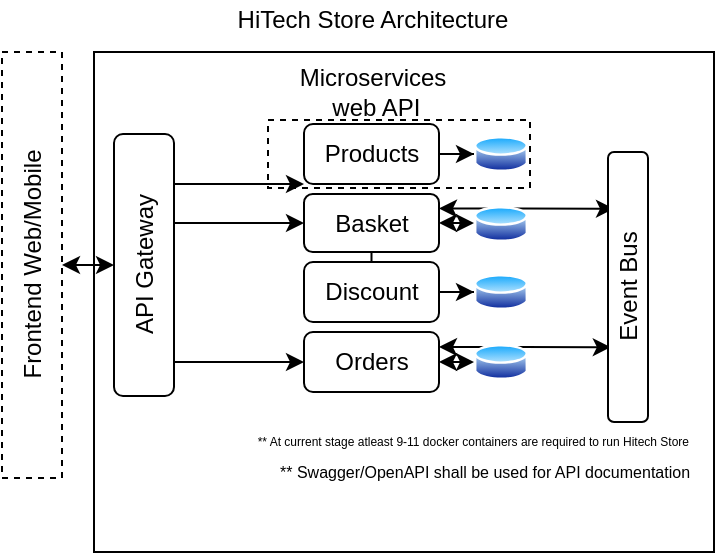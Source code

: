 <mxfile version="13.9.9" type="device"><diagram id="5i2J-XhJFVrJ_qxwk3kF" name="Page-1"><mxGraphModel dx="517" dy="384" grid="1" gridSize="10" guides="1" tooltips="1" connect="1" arrows="1" fold="1" page="1" pageScale="1" pageWidth="850" pageHeight="1100" math="0" shadow="0"><root><mxCell id="0"/><mxCell id="1" parent="0"/><mxCell id="sPv2EcarjjfK9QbqJi8g-32" value="" style="rounded=0;whiteSpace=wrap;html=1;" parent="1" vertex="1"><mxGeometry x="750" y="330" width="310" height="250" as="geometry"/></mxCell><mxCell id="sPv2EcarjjfK9QbqJi8g-33" value="" style="rounded=0;whiteSpace=wrap;html=1;dashed=1;" parent="1" vertex="1"><mxGeometry x="837" y="364" width="131" height="34" as="geometry"/></mxCell><mxCell id="sPv2EcarjjfK9QbqJi8g-12" style="edgeStyle=orthogonalEdgeStyle;rounded=0;orthogonalLoop=1;jettySize=auto;html=1;entryX=0;entryY=0.5;entryDx=0;entryDy=0;" parent="1" source="sPv2EcarjjfK9QbqJi8g-2" target="sPv2EcarjjfK9QbqJi8g-7" edge="1"><mxGeometry relative="1" as="geometry"/></mxCell><mxCell id="sPv2EcarjjfK9QbqJi8g-2" value="Products" style="rounded=1;whiteSpace=wrap;html=1;" parent="1" vertex="1"><mxGeometry x="855" y="366" width="67.5" height="30" as="geometry"/></mxCell><mxCell id="sPv2EcarjjfK9QbqJi8g-40" style="edgeStyle=orthogonalEdgeStyle;rounded=0;orthogonalLoop=1;jettySize=auto;html=1;entryX=0.5;entryY=0;entryDx=0;entryDy=0;startArrow=none;startFill=0;endArrow=none;endFill=0;" parent="1" source="sPv2EcarjjfK9QbqJi8g-3" target="sPv2EcarjjfK9QbqJi8g-4" edge="1"><mxGeometry relative="1" as="geometry"/></mxCell><mxCell id="qGLKMLTeU9tnsHa8YRcj-5" style="edgeStyle=orthogonalEdgeStyle;rounded=0;orthogonalLoop=1;jettySize=auto;html=1;exitX=1;exitY=0.5;exitDx=0;exitDy=0;entryX=0;entryY=0.5;entryDx=0;entryDy=0;startArrow=classic;startFill=1;" edge="1" parent="1" source="sPv2EcarjjfK9QbqJi8g-3" target="sPv2EcarjjfK9QbqJi8g-8"><mxGeometry relative="1" as="geometry"/></mxCell><mxCell id="qGLKMLTeU9tnsHa8YRcj-7" style="edgeStyle=orthogonalEdgeStyle;rounded=0;orthogonalLoop=1;jettySize=auto;html=1;exitX=1;exitY=0.25;exitDx=0;exitDy=0;entryX=0.15;entryY=0.21;entryDx=0;entryDy=0;entryPerimeter=0;startArrow=classic;startFill=1;" edge="1" parent="1" source="sPv2EcarjjfK9QbqJi8g-3" target="sPv2EcarjjfK9QbqJi8g-17"><mxGeometry relative="1" as="geometry"/></mxCell><mxCell id="sPv2EcarjjfK9QbqJi8g-3" value="Basket" style="rounded=1;whiteSpace=wrap;html=1;" parent="1" vertex="1"><mxGeometry x="855" y="401" width="67.5" height="29" as="geometry"/></mxCell><mxCell id="sPv2EcarjjfK9QbqJi8g-14" style="edgeStyle=orthogonalEdgeStyle;rounded=0;orthogonalLoop=1;jettySize=auto;html=1;entryX=0;entryY=0.5;entryDx=0;entryDy=0;" parent="1" source="sPv2EcarjjfK9QbqJi8g-4" target="sPv2EcarjjfK9QbqJi8g-9" edge="1"><mxGeometry relative="1" as="geometry"/></mxCell><mxCell id="sPv2EcarjjfK9QbqJi8g-4" value="Discount" style="rounded=1;whiteSpace=wrap;html=1;" parent="1" vertex="1"><mxGeometry x="855" y="435" width="67.5" height="30" as="geometry"/></mxCell><mxCell id="sPv2EcarjjfK9QbqJi8g-7" value="" style="aspect=fixed;perimeter=ellipsePerimeter;html=1;align=center;shadow=0;dashed=0;spacingTop=3;image;image=img/lib/active_directory/database.svg;" parent="1" vertex="1"><mxGeometry x="940" y="371" width="27.03" height="20" as="geometry"/></mxCell><mxCell id="sPv2EcarjjfK9QbqJi8g-8" value="" style="aspect=fixed;perimeter=ellipsePerimeter;html=1;align=center;shadow=0;dashed=0;spacingTop=3;image;image=img/lib/active_directory/database.svg;" parent="1" vertex="1"><mxGeometry x="940" y="406" width="27.03" height="20" as="geometry"/></mxCell><mxCell id="sPv2EcarjjfK9QbqJi8g-9" value="" style="aspect=fixed;perimeter=ellipsePerimeter;html=1;align=center;shadow=0;dashed=0;spacingTop=3;image;image=img/lib/active_directory/database.svg;" parent="1" vertex="1"><mxGeometry x="940" y="440" width="27.03" height="20" as="geometry"/></mxCell><mxCell id="qGLKMLTeU9tnsHa8YRcj-3" style="edgeStyle=orthogonalEdgeStyle;rounded=0;orthogonalLoop=1;jettySize=auto;html=1;exitX=1;exitY=0.5;exitDx=0;exitDy=0;entryX=0;entryY=0.5;entryDx=0;entryDy=0;startArrow=classic;startFill=1;" edge="1" parent="1" source="sPv2EcarjjfK9QbqJi8g-10" target="sPv2EcarjjfK9QbqJi8g-11"><mxGeometry relative="1" as="geometry"/></mxCell><mxCell id="qGLKMLTeU9tnsHa8YRcj-8" style="edgeStyle=orthogonalEdgeStyle;rounded=0;orthogonalLoop=1;jettySize=auto;html=1;exitX=1;exitY=0.25;exitDx=0;exitDy=0;entryX=0.07;entryY=0.723;entryDx=0;entryDy=0;entryPerimeter=0;startArrow=classic;startFill=1;" edge="1" parent="1" source="sPv2EcarjjfK9QbqJi8g-10" target="sPv2EcarjjfK9QbqJi8g-17"><mxGeometry relative="1" as="geometry"/></mxCell><mxCell id="sPv2EcarjjfK9QbqJi8g-10" value="Orders" style="rounded=1;whiteSpace=wrap;html=1;" parent="1" vertex="1"><mxGeometry x="855" y="470" width="67.5" height="30" as="geometry"/></mxCell><mxCell id="sPv2EcarjjfK9QbqJi8g-11" value="" style="aspect=fixed;perimeter=ellipsePerimeter;html=1;align=center;shadow=0;dashed=0;spacingTop=3;image;image=img/lib/active_directory/database.svg;" parent="1" vertex="1"><mxGeometry x="940" y="475" width="27.03" height="20" as="geometry"/></mxCell><mxCell id="sPv2EcarjjfK9QbqJi8g-17" value="Event Bus" style="rounded=1;whiteSpace=wrap;html=1;horizontal=0;" parent="1" vertex="1"><mxGeometry x="1007" y="380" width="20" height="135" as="geometry"/></mxCell><mxCell id="sPv2EcarjjfK9QbqJi8g-21" style="edgeStyle=orthogonalEdgeStyle;rounded=0;orthogonalLoop=1;jettySize=auto;html=1;startArrow=none;startFill=0;" parent="1" source="sPv2EcarjjfK9QbqJi8g-20" target="sPv2EcarjjfK9QbqJi8g-2" edge="1"><mxGeometry relative="1" as="geometry"><Array as="points"><mxPoint x="760" y="381"/><mxPoint x="760" y="381"/></Array></mxGeometry></mxCell><mxCell id="sPv2EcarjjfK9QbqJi8g-22" style="edgeStyle=orthogonalEdgeStyle;rounded=0;orthogonalLoop=1;jettySize=auto;html=1;entryX=0;entryY=0.5;entryDx=0;entryDy=0;startArrow=none;startFill=0;" parent="1" source="sPv2EcarjjfK9QbqJi8g-20" target="sPv2EcarjjfK9QbqJi8g-3" edge="1"><mxGeometry relative="1" as="geometry"><Array as="points"><mxPoint x="760" y="416"/><mxPoint x="760" y="416"/></Array></mxGeometry></mxCell><mxCell id="sPv2EcarjjfK9QbqJi8g-23" style="edgeStyle=orthogonalEdgeStyle;rounded=0;orthogonalLoop=1;jettySize=auto;html=1;startArrow=none;startFill=0;entryX=0;entryY=0.5;entryDx=0;entryDy=0;" parent="1" source="sPv2EcarjjfK9QbqJi8g-20" target="sPv2EcarjjfK9QbqJi8g-10" edge="1"><mxGeometry relative="1" as="geometry"><Array as="points"><mxPoint x="760" y="485"/><mxPoint x="760" y="485"/></Array></mxGeometry></mxCell><mxCell id="sPv2EcarjjfK9QbqJi8g-20" value="API Gateway" style="rounded=1;whiteSpace=wrap;html=1;horizontal=0;" parent="1" vertex="1"><mxGeometry x="760" y="371" width="30" height="131" as="geometry"/></mxCell><mxCell id="sPv2EcarjjfK9QbqJi8g-27" value="Microservices&lt;br&gt;&amp;nbsp;web API" style="text;html=1;align=center;verticalAlign=middle;resizable=0;points=[];autosize=1;" parent="1" vertex="1"><mxGeometry x="843.75" y="335" width="90" height="30" as="geometry"/></mxCell><mxCell id="sPv2EcarjjfK9QbqJi8g-37" style="edgeStyle=orthogonalEdgeStyle;rounded=0;orthogonalLoop=1;jettySize=auto;html=1;startArrow=classic;startFill=1;" parent="1" source="sPv2EcarjjfK9QbqJi8g-35" target="sPv2EcarjjfK9QbqJi8g-20" edge="1"><mxGeometry relative="1" as="geometry"/></mxCell><mxCell id="sPv2EcarjjfK9QbqJi8g-35" value="Frontend Web/Mobile" style="rounded=0;whiteSpace=wrap;html=1;dashed=1;horizontal=0;" parent="1" vertex="1"><mxGeometry x="704" y="330" width="30" height="213" as="geometry"/></mxCell><mxCell id="sPv2EcarjjfK9QbqJi8g-39" value="HiTech Store Architecture" style="text;html=1;align=center;verticalAlign=middle;resizable=0;points=[];autosize=1;" parent="1" vertex="1"><mxGeometry x="813.75" y="304" width="150" height="20" as="geometry"/></mxCell><mxCell id="sPv2EcarjjfK9QbqJi8g-41" value="** Swagger/OpenAPI shall be used for API documentation" style="text;html=1;align=center;verticalAlign=middle;resizable=0;points=[];autosize=1;fontSize=8;" parent="1" vertex="1"><mxGeometry x="835" y="530" width="220" height="20" as="geometry"/></mxCell><mxCell id="sPv2EcarjjfK9QbqJi8g-42" value="** At current stage atleast 9-11 docker containers are required to run Hitech Store&amp;nbsp;" style="text;html=1;align=center;verticalAlign=middle;resizable=0;points=[];autosize=1;fontSize=6;" parent="1" vertex="1"><mxGeometry x="825" y="520" width="230" height="10" as="geometry"/></mxCell></root></mxGraphModel></diagram></mxfile>